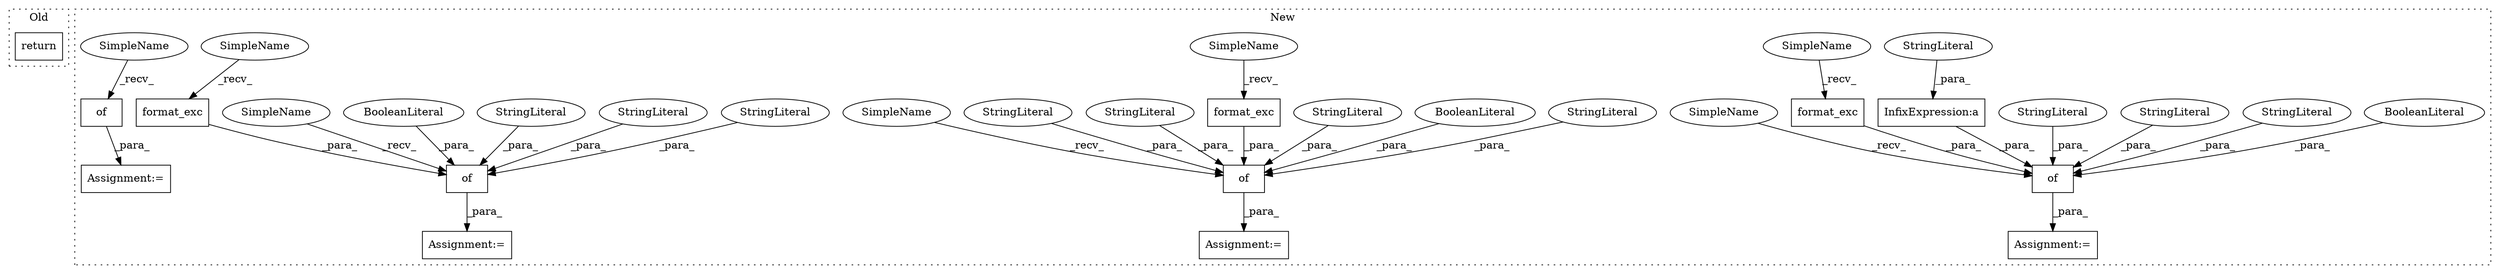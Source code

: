 digraph G {
subgraph cluster0 {
1 [label="return" a="41" s="2639" l="7" shape="box"];
label = "Old";
style="dotted";
}
subgraph cluster1 {
2 [label="format_exc" a="32" s="2209" l="12" shape="box"];
3 [label="of" a="32" s="2170,2297" l="3,1" shape="box"];
4 [label="format_exc" a="32" s="2493" l="12" shape="box"];
5 [label="of" a="32" s="2454,2592" l="3,1" shape="box"];
6 [label="BooleanLiteral" a="9" s="2466" l="4" shape="ellipse"];
7 [label="BooleanLiteral" a="9" s="2182" l="4" shape="ellipse"];
8 [label="format_exc" a="32" s="2770" l="12" shape="box"];
9 [label="of" a="32" s="2731,2877" l="3,1" shape="box"];
10 [label="BooleanLiteral" a="9" s="2743" l="4" shape="ellipse"];
11 [label="of" a="32" s="1517" l="4" shape="box"];
12 [label="StringLiteral" a="45" s="2506" l="9" shape="ellipse"];
13 [label="StringLiteral" a="45" s="2457" l="8" shape="ellipse"];
14 [label="StringLiteral" a="45" s="2783" l="9" shape="ellipse"];
15 [label="StringLiteral" a="45" s="2173" l="8" shape="ellipse"];
16 [label="StringLiteral" a="45" s="2232" l="65" shape="ellipse"];
17 [label="StringLiteral" a="45" s="2471" l="11" shape="ellipse"];
18 [label="Assignment:=" a="7" s="1512" l="1" shape="box"];
19 [label="StringLiteral" a="45" s="2222" l="9" shape="ellipse"];
20 [label="Assignment:=" a="7" s="2726" l="1" shape="box"];
21 [label="StringLiteral" a="45" s="2734" l="8" shape="ellipse"];
22 [label="StringLiteral" a="45" s="2748" l="11" shape="ellipse"];
23 [label="Assignment:=" a="7" s="2165" l="1" shape="box"];
24 [label="StringLiteral" a="45" s="2187" l="11" shape="ellipse"];
25 [label="Assignment:=" a="7" s="2449" l="1" shape="box"];
26 [label="InfixExpression:a" a="27" s="2587" l="3" shape="box"];
27 [label="StringLiteral" a="45" s="2517" l="70" shape="ellipse"];
28 [label="SimpleName" a="42" s="2483" l="9" shape="ellipse"];
29 [label="SimpleName" a="42" s="2760" l="9" shape="ellipse"];
30 [label="SimpleName" a="42" s="2199" l="9" shape="ellipse"];
31 [label="SimpleName" a="42" s="2450" l="3" shape="ellipse"];
32 [label="SimpleName" a="42" s="2166" l="3" shape="ellipse"];
33 [label="SimpleName" a="42" s="2727" l="3" shape="ellipse"];
34 [label="SimpleName" a="42" s="1513" l="3" shape="ellipse"];
label = "New";
style="dotted";
}
2 -> 3 [label="_para_"];
3 -> 23 [label="_para_"];
4 -> 5 [label="_para_"];
5 -> 25 [label="_para_"];
6 -> 5 [label="_para_"];
7 -> 3 [label="_para_"];
8 -> 9 [label="_para_"];
9 -> 20 [label="_para_"];
10 -> 9 [label="_para_"];
11 -> 18 [label="_para_"];
12 -> 5 [label="_para_"];
13 -> 5 [label="_para_"];
14 -> 9 [label="_para_"];
15 -> 3 [label="_para_"];
16 -> 3 [label="_para_"];
17 -> 5 [label="_para_"];
19 -> 3 [label="_para_"];
21 -> 9 [label="_para_"];
22 -> 9 [label="_para_"];
24 -> 3 [label="_para_"];
26 -> 5 [label="_para_"];
27 -> 26 [label="_para_"];
28 -> 4 [label="_recv_"];
29 -> 8 [label="_recv_"];
30 -> 2 [label="_recv_"];
31 -> 5 [label="_recv_"];
32 -> 3 [label="_recv_"];
33 -> 9 [label="_recv_"];
34 -> 11 [label="_recv_"];
}